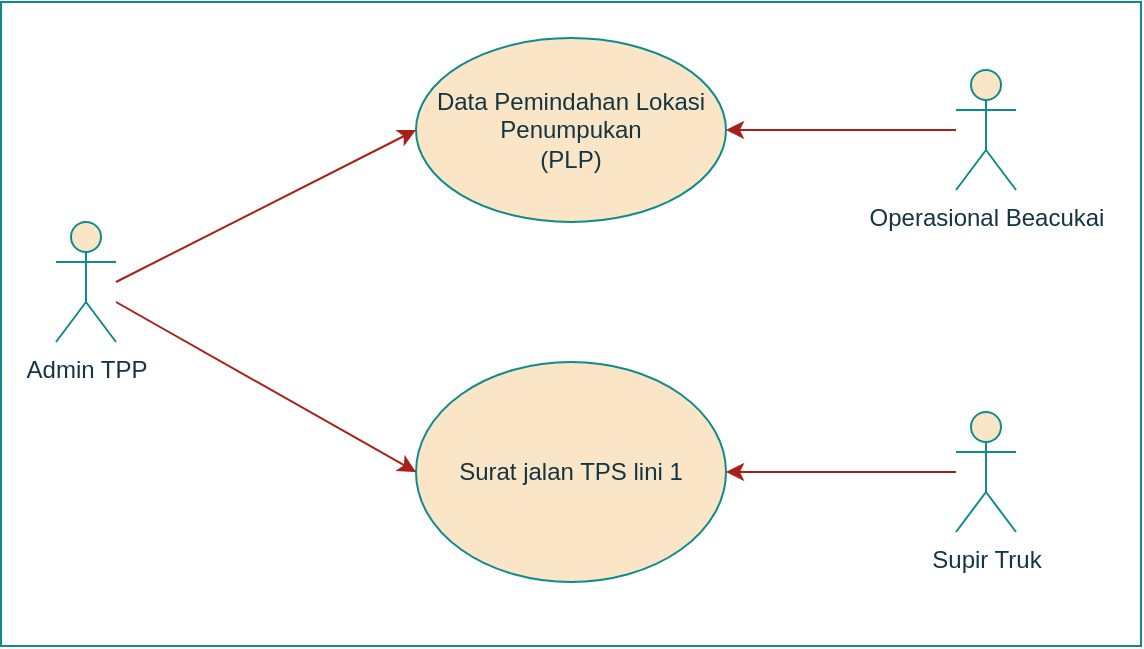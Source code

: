 <mxfile version="13.8.6" type="github" pages="2">
  <diagram id="nHpkZRgL_oSd70SJmsG6" name="masuk">
    <mxGraphModel dx="1038" dy="547" grid="1" gridSize="10" guides="1" tooltips="1" connect="1" arrows="1" fold="1" page="1" pageScale="1" pageWidth="850" pageHeight="1100" background="none" math="0" shadow="0">
      <root>
        <mxCell id="0" />
        <mxCell id="1" parent="0" />
        <mxCell id="FnmrPs8hBMYChXXwTOcG-1" value="Admin TPP" style="shape=umlActor;verticalLabelPosition=bottom;verticalAlign=top;html=1;fillColor=#FAE5C7;strokeColor=#0F8B8D;fontColor=#143642;" parent="1" vertex="1">
          <mxGeometry x="160" y="170" width="30" height="60" as="geometry" />
        </mxCell>
        <mxCell id="FnmrPs8hBMYChXXwTOcG-2" value="Operasional Beacukai" style="shape=umlActor;verticalLabelPosition=bottom;verticalAlign=top;html=1;fillColor=#FAE5C7;strokeColor=#0F8B8D;fontColor=#143642;" parent="1" vertex="1">
          <mxGeometry x="610" y="94" width="30" height="60" as="geometry" />
        </mxCell>
        <mxCell id="FnmrPs8hBMYChXXwTOcG-3" value="Supir Truk" style="shape=umlActor;verticalLabelPosition=bottom;verticalAlign=top;html=1;fillColor=#FAE5C7;strokeColor=#0F8B8D;fontColor=#143642;" parent="1" vertex="1">
          <mxGeometry x="610" y="265" width="30" height="60" as="geometry" />
        </mxCell>
        <mxCell id="FnmrPs8hBMYChXXwTOcG-4" value="&lt;div&gt;Data Pemindahan Lokasi Penumpukan&lt;/div&gt;&lt;div&gt;(PLP)&lt;br&gt;&lt;/div&gt;" style="ellipse;whiteSpace=wrap;html=1;fillColor=#FAE5C7;strokeColor=#0F8B8D;fontColor=#143642;" parent="1" vertex="1">
          <mxGeometry x="340" y="78" width="155" height="92" as="geometry" />
        </mxCell>
        <mxCell id="FnmrPs8hBMYChXXwTOcG-5" value="Surat jalan TPS lini 1" style="ellipse;whiteSpace=wrap;html=1;fillColor=#FAE5C7;strokeColor=#0F8B8D;fontColor=#143642;" parent="1" vertex="1">
          <mxGeometry x="340" y="240" width="155" height="110" as="geometry" />
        </mxCell>
        <mxCell id="FnmrPs8hBMYChXXwTOcG-8" value="" style="endArrow=classic;html=1;entryX=0;entryY=0.5;entryDx=0;entryDy=0;strokeColor=#A8201A;fontColor=#143642;labelBackgroundColor=#DAD2D8;" parent="1" target="FnmrPs8hBMYChXXwTOcG-4" edge="1">
          <mxGeometry width="50" height="50" relative="1" as="geometry">
            <mxPoint x="190" y="200" as="sourcePoint" />
            <mxPoint x="240" y="150" as="targetPoint" />
          </mxGeometry>
        </mxCell>
        <mxCell id="FnmrPs8hBMYChXXwTOcG-9" value="" style="endArrow=classic;html=1;entryX=1;entryY=0.5;entryDx=0;entryDy=0;strokeColor=#A8201A;fontColor=#143642;labelBackgroundColor=#DAD2D8;" parent="1" source="FnmrPs8hBMYChXXwTOcG-2" target="FnmrPs8hBMYChXXwTOcG-4" edge="1">
          <mxGeometry width="50" height="50" relative="1" as="geometry">
            <mxPoint x="600" y="142" as="sourcePoint" />
            <mxPoint x="480" y="100" as="targetPoint" />
          </mxGeometry>
        </mxCell>
        <mxCell id="FnmrPs8hBMYChXXwTOcG-10" value="" style="endArrow=classic;html=1;entryX=0;entryY=0.5;entryDx=0;entryDy=0;strokeColor=#A8201A;fontColor=#143642;labelBackgroundColor=#DAD2D8;" parent="1" target="FnmrPs8hBMYChXXwTOcG-5" edge="1">
          <mxGeometry width="50" height="50" relative="1" as="geometry">
            <mxPoint x="190" y="210" as="sourcePoint" />
            <mxPoint x="240" y="160" as="targetPoint" />
          </mxGeometry>
        </mxCell>
        <mxCell id="FnmrPs8hBMYChXXwTOcG-11" value="" style="endArrow=classic;html=1;entryX=1;entryY=0.5;entryDx=0;entryDy=0;strokeColor=#A8201A;fontColor=#143642;labelBackgroundColor=#DAD2D8;" parent="1" target="FnmrPs8hBMYChXXwTOcG-5" edge="1" source="FnmrPs8hBMYChXXwTOcG-3">
          <mxGeometry width="50" height="50" relative="1" as="geometry">
            <mxPoint x="600" y="300" as="sourcePoint" />
            <mxPoint x="490" y="260" as="targetPoint" />
          </mxGeometry>
        </mxCell>
        <mxCell id="FnmrPs8hBMYChXXwTOcG-17" value="" style="rounded=0;whiteSpace=wrap;html=1;sketch=0;strokeColor=#0F8B8D;fillColor=none;fontColor=#143642;" parent="1" vertex="1">
          <mxGeometry x="132.5" y="60" width="570" height="322" as="geometry" />
        </mxCell>
      </root>
    </mxGraphModel>
  </diagram>
  <diagram id="F81-ASgbcVVaWtNH7LHV" name="keluar">
    <mxGraphModel dx="1038" dy="547" grid="1" gridSize="10" guides="1" tooltips="1" connect="1" arrows="1" fold="1" page="1" pageScale="1" pageWidth="850" pageHeight="1100" math="0" shadow="0">
      <root>
        <mxCell id="TCylXNqcK5WXPwDXDHqL-0" />
        <mxCell id="TCylXNqcK5WXPwDXDHqL-1" parent="TCylXNqcK5WXPwDXDHqL-0" />
        <mxCell id="ypAlKwS_-okL04ES1de_-0" value="Admin TPP" style="shape=umlActor;verticalLabelPosition=bottom;verticalAlign=top;html=1;fillColor=#FAE5C7;strokeColor=#0F8B8D;fontColor=#143642;" parent="TCylXNqcK5WXPwDXDHqL-1" vertex="1">
          <mxGeometry x="170" y="170" width="30" height="60" as="geometry" />
        </mxCell>
        <mxCell id="ypAlKwS_-okL04ES1de_-1" value="&lt;div&gt;Ekspedisi Muatan &lt;br&gt;&lt;/div&gt;&lt;div&gt;Kapal Laut &lt;br&gt;&lt;/div&gt;&lt;div&gt;(EMKL)&lt;/div&gt;" style="shape=umlActor;verticalLabelPosition=bottom;verticalAlign=top;html=1;fillColor=#FAE5C7;strokeColor=#0F8B8D;fontColor=#143642;" parent="TCylXNqcK5WXPwDXDHqL-1" vertex="1">
          <mxGeometry x="620" y="170" width="30" height="60" as="geometry" />
        </mxCell>
        <mxCell id="ypAlKwS_-okL04ES1de_-3" value="Dokumen SPPB " style="ellipse;whiteSpace=wrap;html=1;fillColor=#FAE5C7;strokeColor=#0F8B8D;fontColor=#143642;" parent="TCylXNqcK5WXPwDXDHqL-1" vertex="1">
          <mxGeometry x="330" y="142" width="180" height="115" as="geometry" />
        </mxCell>
        <mxCell id="ypAlKwS_-okL04ES1de_-5" value="" style="endArrow=classic;html=1;entryX=0;entryY=0.5;entryDx=0;entryDy=0;strokeColor=#A8201A;fontColor=#143642;labelBackgroundColor=#DAD2D8;" parent="TCylXNqcK5WXPwDXDHqL-1" target="ypAlKwS_-okL04ES1de_-3" edge="1">
          <mxGeometry width="50" height="50" relative="1" as="geometry">
            <mxPoint x="190" y="200" as="sourcePoint" />
            <mxPoint x="240" y="150" as="targetPoint" />
          </mxGeometry>
        </mxCell>
        <mxCell id="ypAlKwS_-okL04ES1de_-6" value="" style="endArrow=classic;html=1;entryX=1;entryY=0.5;entryDx=0;entryDy=0;strokeColor=#A8201A;fontColor=#143642;labelBackgroundColor=#DAD2D8;" parent="TCylXNqcK5WXPwDXDHqL-1" source="ypAlKwS_-okL04ES1de_-1" target="ypAlKwS_-okL04ES1de_-3" edge="1">
          <mxGeometry width="50" height="50" relative="1" as="geometry">
            <mxPoint x="600" y="142" as="sourcePoint" />
            <mxPoint x="480" y="100" as="targetPoint" />
          </mxGeometry>
        </mxCell>
        <mxCell id="ypAlKwS_-okL04ES1de_-9" value="" style="rounded=0;whiteSpace=wrap;html=1;sketch=0;strokeColor=#0F8B8D;fillColor=none;fontColor=#143642;" parent="TCylXNqcK5WXPwDXDHqL-1" vertex="1">
          <mxGeometry x="130" y="90" width="570" height="270" as="geometry" />
        </mxCell>
      </root>
    </mxGraphModel>
  </diagram>
</mxfile>
